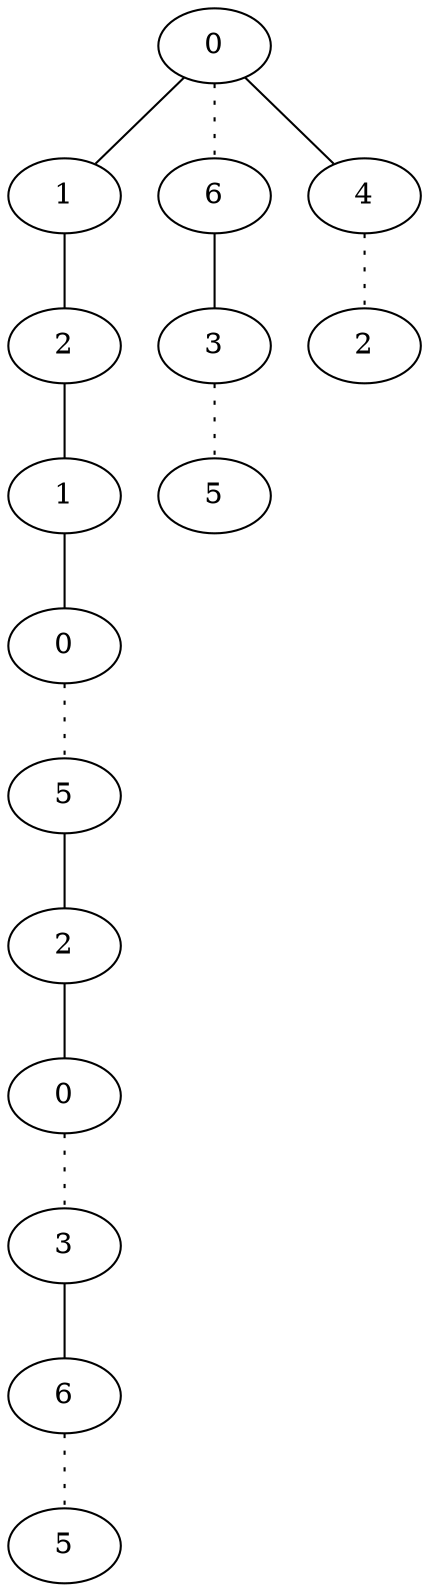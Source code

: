graph {
a0[label=0];
a1[label=1];
a2[label=2];
a3[label=1];
a4[label=0];
a5[label=5];
a6[label=2];
a7[label=0];
a8[label=3];
a9[label=6];
a10[label=5];
a11[label=6];
a12[label=3];
a13[label=5];
a14[label=4];
a15[label=2];
a0 -- a1;
a0 -- a11 [style=dotted];
a0 -- a14;
a1 -- a2;
a2 -- a3;
a3 -- a4;
a4 -- a5 [style=dotted];
a5 -- a6;
a6 -- a7;
a7 -- a8 [style=dotted];
a8 -- a9;
a9 -- a10 [style=dotted];
a11 -- a12;
a12 -- a13 [style=dotted];
a14 -- a15 [style=dotted];
}
